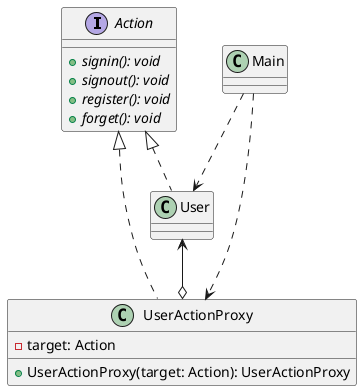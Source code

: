 @startuml

interface Action {
    + {abstract} signin(): void
    + {abstract} signout(): void
    + {abstract} register(): void
    + {abstract} forget(): void
}

class User implements Action

class UserActionProxy implements Action {
    - target: Action
    + UserActionProxy(target: Action): UserActionProxy
}

class Main

User <--o UserActionProxy

Main ..> User
Main ..> UserActionProxy

@enduml
